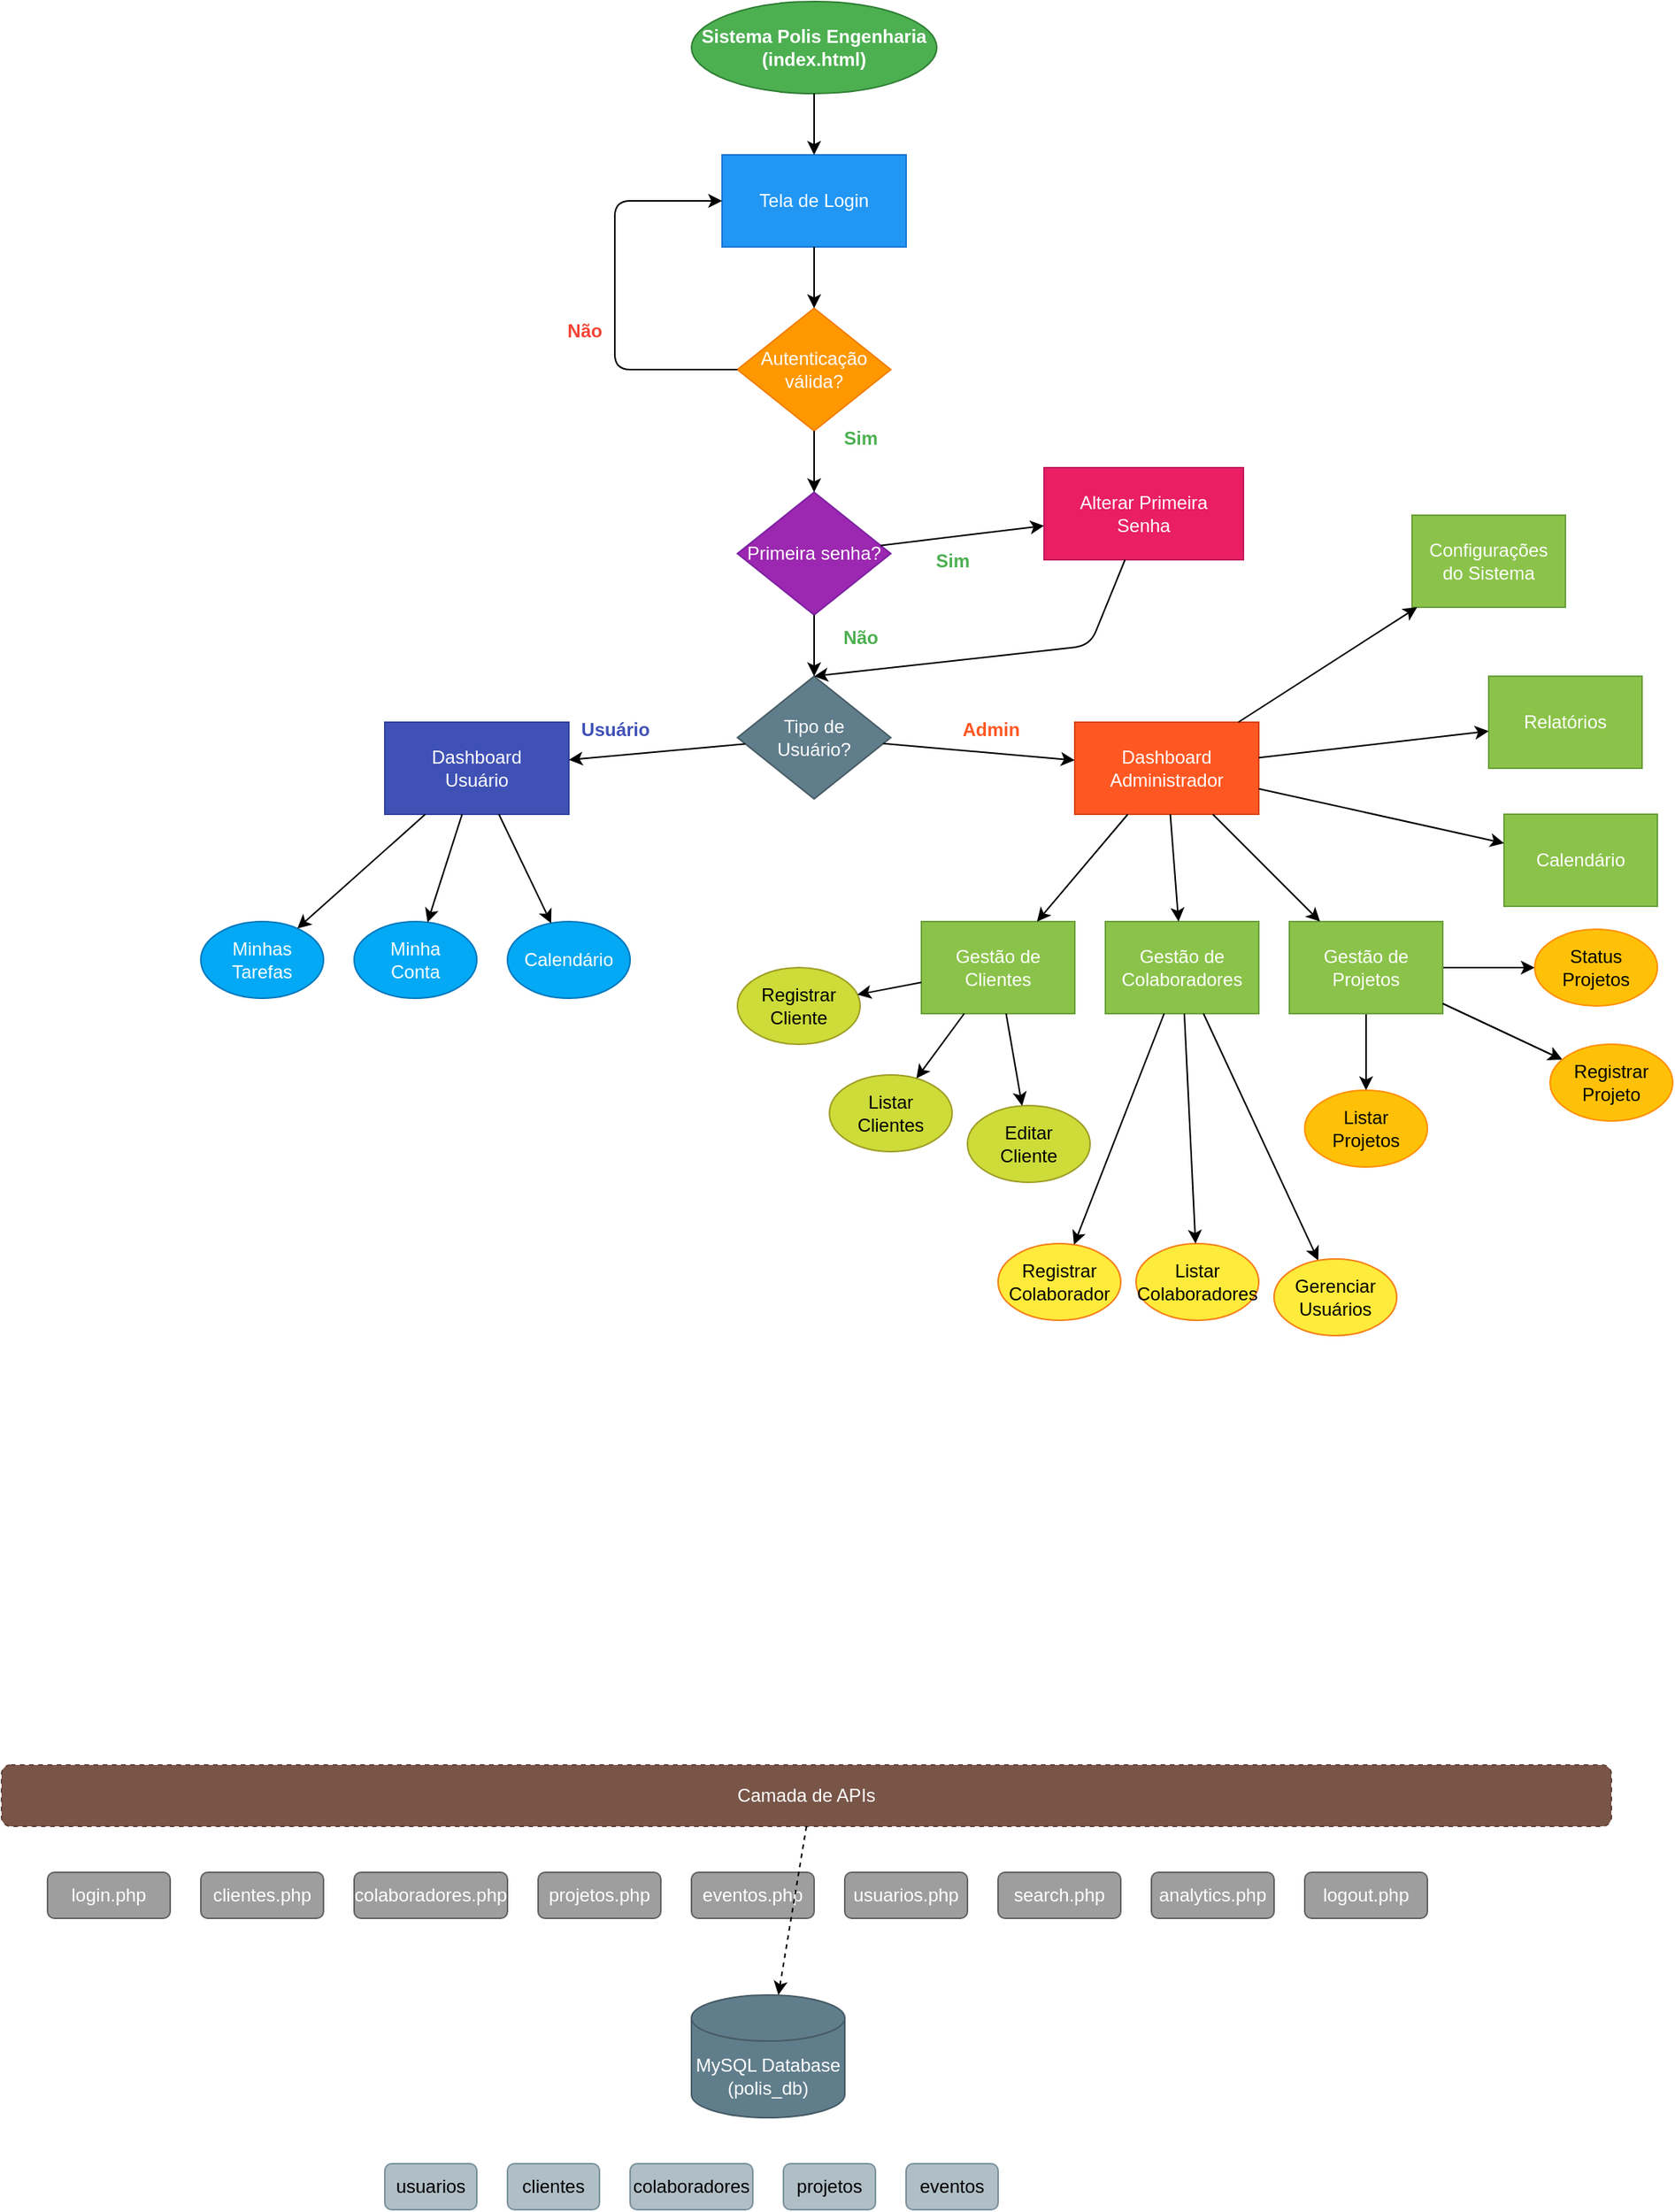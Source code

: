 <mxfile version="28.1.0">
  <diagram name="Sistema Polis - Fluxo Completo" id="sistema-polis-completo">
    <mxGraphModel dx="1579" dy="860" grid="1" gridSize="10" guides="1" tooltips="1" connect="1" arrows="1" fold="1" page="1" pageScale="1" pageWidth="1169" pageHeight="827" math="0" shadow="0">
      <root>
        <mxCell id="0" />
        <mxCell id="1" parent="0" />
        <mxCell id="inicio" value="Sistema Polis Engenharia&#xa;(index.html)" style="ellipse;whiteSpace=wrap;html=1;fillColor=#4CAF50;strokeColor=#2E7D32;fontColor=white;fontStyle=1;" parent="1" vertex="1">
          <mxGeometry x="500" y="50" width="160" height="60" as="geometry" />
        </mxCell>
        <mxCell id="login-page" value="Tela de Login" style="whiteSpace=wrap;html=1;fillColor=#2196F3;strokeColor=#1976D2;fontColor=white;" parent="1" vertex="1">
          <mxGeometry x="520" y="150" width="120" height="60" as="geometry" />
        </mxCell>
        <mxCell id="auth-decision" value="Autenticação&#xa;válida?" style="rhombus;whiteSpace=wrap;html=1;fillColor=#FF9800;strokeColor=#F57C00;fontColor=white;" parent="1" vertex="1">
          <mxGeometry x="530" y="250" width="100" height="80" as="geometry" />
        </mxCell>
        <mxCell id="first-password" value="Primeira senha?" style="rhombus;whiteSpace=wrap;html=1;fillColor=#9C27B0;strokeColor=#7B1FA2;fontColor=white;" parent="1" vertex="1">
          <mxGeometry x="530" y="370" width="100" height="80" as="geometry" />
        </mxCell>
        <mxCell id="change-password" value="Alterar Primeira&#xa;Senha" style="whiteSpace=wrap;html=1;fillColor=#E91E63;strokeColor=#C2185B;fontColor=white;" parent="1" vertex="1">
          <mxGeometry x="730" y="354" width="130" height="60" as="geometry" />
        </mxCell>
        <mxCell id="user-type" value="Tipo de&#xa;Usuário?" style="rhombus;whiteSpace=wrap;html=1;fillColor=#607D8B;strokeColor=#455A64;fontColor=white;" parent="1" vertex="1">
          <mxGeometry x="530" y="490" width="100" height="80" as="geometry" />
        </mxCell>
        <mxCell id="admin-dashboard" value="Dashboard&#xa;Administrador" style="whiteSpace=wrap;html=1;fillColor=#FF5722;strokeColor=#D84315;fontColor=white;" parent="1" vertex="1">
          <mxGeometry x="750" y="520" width="120" height="60" as="geometry" />
        </mxCell>
        <mxCell id="user-dashboard" value="Dashboard&#xa;Usuário" style="whiteSpace=wrap;html=1;fillColor=#3F51B5;strokeColor=#303F9F;fontColor=white;" parent="1" vertex="1">
          <mxGeometry x="300" y="520" width="120" height="60" as="geometry" />
        </mxCell>
        <mxCell id="admin-clients" value="Gestão de&#xa;Clientes" style="whiteSpace=wrap;html=1;fillColor=#8BC34A;strokeColor=#689F38;fontColor=white;" parent="1" vertex="1">
          <mxGeometry x="650" y="650" width="100" height="60" as="geometry" />
        </mxCell>
        <mxCell id="admin-employees" value="Gestão de&#xa;Colaboradores" style="whiteSpace=wrap;html=1;fillColor=#8BC34A;strokeColor=#689F38;fontColor=white;" parent="1" vertex="1">
          <mxGeometry x="770" y="650" width="100" height="60" as="geometry" />
        </mxCell>
        <mxCell id="iRRItB-324W6isLCe0-g-3" style="edgeStyle=orthogonalEdgeStyle;rounded=0;orthogonalLoop=1;jettySize=auto;html=1;" edge="1" parent="1" source="admin-projects" target="list-projects">
          <mxGeometry relative="1" as="geometry" />
        </mxCell>
        <mxCell id="iRRItB-324W6isLCe0-g-5" style="edgeStyle=orthogonalEdgeStyle;rounded=0;orthogonalLoop=1;jettySize=auto;html=1;entryX=0;entryY=0.5;entryDx=0;entryDy=0;" edge="1" parent="1" source="admin-projects" target="project-status">
          <mxGeometry relative="1" as="geometry" />
        </mxCell>
        <mxCell id="admin-projects" value="Gestão de&#xa;Projetos" style="whiteSpace=wrap;html=1;fillColor=#8BC34A;strokeColor=#689F38;fontColor=white;" parent="1" vertex="1">
          <mxGeometry x="890" y="650" width="100" height="60" as="geometry" />
        </mxCell>
        <mxCell id="calendar" value="Calendário" style="whiteSpace=wrap;html=1;fillColor=#8BC34A;strokeColor=#689F38;fontColor=white;" parent="1" vertex="1">
          <mxGeometry x="1030" y="580" width="100" height="60" as="geometry" />
        </mxCell>
        <mxCell id="settings" value="Configurações&#xa;do Sistema" style="whiteSpace=wrap;html=1;fillColor=#8BC34A;strokeColor=#689F38;fontColor=white;" parent="1" vertex="1">
          <mxGeometry x="970" y="385" width="100" height="60" as="geometry" />
        </mxCell>
        <mxCell id="reports" value="Relatórios" style="whiteSpace=wrap;html=1;fillColor=#8BC34A;strokeColor=#689F38;fontColor=white;" parent="1" vertex="1">
          <mxGeometry x="1020" y="490" width="100" height="60" as="geometry" />
        </mxCell>
        <mxCell id="register-client" value="Registrar&#xa;Cliente" style="ellipse;whiteSpace=wrap;html=1;fillColor=#CDDC39;strokeColor=#9E9D24;fontColor=black;" parent="1" vertex="1">
          <mxGeometry x="530" y="680" width="80" height="50" as="geometry" />
        </mxCell>
        <mxCell id="list-clients" value="Listar&#xa;Clientes" style="ellipse;whiteSpace=wrap;html=1;fillColor=#CDDC39;strokeColor=#9E9D24;fontColor=black;" parent="1" vertex="1">
          <mxGeometry x="590" y="750" width="80" height="50" as="geometry" />
        </mxCell>
        <mxCell id="edit-client" value="Editar&#xa;Cliente" style="ellipse;whiteSpace=wrap;html=1;fillColor=#CDDC39;strokeColor=#9E9D24;fontColor=black;" parent="1" vertex="1">
          <mxGeometry x="680" y="770" width="80" height="50" as="geometry" />
        </mxCell>
        <mxCell id="register-employee" value="Registrar&#xa;Colaborador" style="ellipse;whiteSpace=wrap;html=1;fillColor=#FFEB3B;strokeColor=#F57F17;fontColor=black;" parent="1" vertex="1">
          <mxGeometry x="700" y="860" width="80" height="50" as="geometry" />
        </mxCell>
        <mxCell id="list-employees" value="Listar&#xa;Colaboradores" style="ellipse;whiteSpace=wrap;html=1;fillColor=#FFEB3B;strokeColor=#F57F17;fontColor=black;" parent="1" vertex="1">
          <mxGeometry x="790" y="860" width="80" height="50" as="geometry" />
        </mxCell>
        <mxCell id="list-projects" value="Listar&#xa;Projetos" style="ellipse;whiteSpace=wrap;html=1;fillColor=#FFC107;strokeColor=#FF8F00;fontColor=black;" parent="1" vertex="1">
          <mxGeometry x="900" y="760" width="80" height="50" as="geometry" />
        </mxCell>
        <mxCell id="project-status" value="Status&#xa;Projetos" style="ellipse;whiteSpace=wrap;html=1;fillColor=#FFC107;strokeColor=#FF8F00;fontColor=black;" parent="1" vertex="1">
          <mxGeometry x="1050" y="655" width="80" height="50" as="geometry" />
        </mxCell>
        <mxCell id="user-tasks" value="Minhas&#xa;Tarefas" style="ellipse;whiteSpace=wrap;html=1;fillColor=#03A9F4;strokeColor=#0277BD;fontColor=white;" parent="1" vertex="1">
          <mxGeometry x="180" y="650" width="80" height="50" as="geometry" />
        </mxCell>
        <mxCell id="user-account" value="Minha&#xa;Conta" style="ellipse;whiteSpace=wrap;html=1;fillColor=#03A9F4;strokeColor=#0277BD;fontColor=white;" parent="1" vertex="1">
          <mxGeometry x="280" y="650" width="80" height="50" as="geometry" />
        </mxCell>
        <mxCell id="user-calendar" value="Calendário" style="ellipse;whiteSpace=wrap;html=1;fillColor=#03A9F4;strokeColor=#0277BD;fontColor=white;" parent="1" vertex="1">
          <mxGeometry x="380" y="650" width="80" height="50" as="geometry" />
        </mxCell>
        <mxCell id="api-layer" value="Camada de APIs" style="rounded=1;whiteSpace=wrap;html=1;fillColor=#795548;strokeColor=#5D4037;fontColor=white;dashed=1;" parent="1" vertex="1">
          <mxGeometry x="50" y="1200" width="1050" height="40" as="geometry" />
        </mxCell>
        <mxCell id="api-login" value="login.php" style="rounded=1;whiteSpace=wrap;html=1;fillColor=#9E9E9E;strokeColor=#616161;fontColor=white;" parent="1" vertex="1">
          <mxGeometry x="80" y="1270" width="80" height="30" as="geometry" />
        </mxCell>
        <mxCell id="api-clients" value="clientes.php" style="rounded=1;whiteSpace=wrap;html=1;fillColor=#9E9E9E;strokeColor=#616161;fontColor=white;" parent="1" vertex="1">
          <mxGeometry x="180" y="1270" width="80" height="30" as="geometry" />
        </mxCell>
        <mxCell id="api-employees" value="colaboradores.php" style="rounded=1;whiteSpace=wrap;html=1;fillColor=#9E9E9E;strokeColor=#616161;fontColor=white;" parent="1" vertex="1">
          <mxGeometry x="280" y="1270" width="100" height="30" as="geometry" />
        </mxCell>
        <mxCell id="api-projects" value="projetos.php" style="rounded=1;whiteSpace=wrap;html=1;fillColor=#9E9E9E;strokeColor=#616161;fontColor=white;" parent="1" vertex="1">
          <mxGeometry x="400" y="1270" width="80" height="30" as="geometry" />
        </mxCell>
        <mxCell id="api-events" value="eventos.php" style="rounded=1;whiteSpace=wrap;html=1;fillColor=#9E9E9E;strokeColor=#616161;fontColor=white;" parent="1" vertex="1">
          <mxGeometry x="500" y="1270" width="80" height="30" as="geometry" />
        </mxCell>
        <mxCell id="api-users" value="usuarios.php" style="rounded=1;whiteSpace=wrap;html=1;fillColor=#9E9E9E;strokeColor=#616161;fontColor=white;" parent="1" vertex="1">
          <mxGeometry x="600" y="1270" width="80" height="30" as="geometry" />
        </mxCell>
        <mxCell id="api-search" value="search.php" style="rounded=1;whiteSpace=wrap;html=1;fillColor=#9E9E9E;strokeColor=#616161;fontColor=white;" parent="1" vertex="1">
          <mxGeometry x="700" y="1270" width="80" height="30" as="geometry" />
        </mxCell>
        <mxCell id="api-analytics" value="analytics.php" style="rounded=1;whiteSpace=wrap;html=1;fillColor=#9E9E9E;strokeColor=#616161;fontColor=white;" parent="1" vertex="1">
          <mxGeometry x="800" y="1270" width="80" height="30" as="geometry" />
        </mxCell>
        <mxCell id="api-logout" value="logout.php" style="rounded=1;whiteSpace=wrap;html=1;fillColor=#9E9E9E;strokeColor=#616161;fontColor=white;" parent="1" vertex="1">
          <mxGeometry x="900" y="1270" width="80" height="30" as="geometry" />
        </mxCell>
        <mxCell id="database" value="MySQL Database&#xa;(polis_db)" style="shape=cylinder3;whiteSpace=wrap;html=1;boundedLbl=1;backgroundOutline=1;size=15;fillColor=#607D8B;strokeColor=#455A64;fontColor=white;" parent="1" vertex="1">
          <mxGeometry x="500" y="1350" width="100" height="80" as="geometry" />
        </mxCell>
        <mxCell id="table-users" value="usuarios" style="rounded=1;whiteSpace=wrap;html=1;fillColor=#B0BEC5;strokeColor=#78909C;fontColor=black;" parent="1" vertex="1">
          <mxGeometry x="300" y="1460" width="60" height="30" as="geometry" />
        </mxCell>
        <mxCell id="table-clients" value="clientes" style="rounded=1;whiteSpace=wrap;html=1;fillColor=#B0BEC5;strokeColor=#78909C;fontColor=black;" parent="1" vertex="1">
          <mxGeometry x="380" y="1460" width="60" height="30" as="geometry" />
        </mxCell>
        <mxCell id="table-employees" value="colaboradores" style="rounded=1;whiteSpace=wrap;html=1;fillColor=#B0BEC5;strokeColor=#78909C;fontColor=black;" parent="1" vertex="1">
          <mxGeometry x="460" y="1460" width="80" height="30" as="geometry" />
        </mxCell>
        <mxCell id="table-projects" value="projetos" style="rounded=1;whiteSpace=wrap;html=1;fillColor=#B0BEC5;strokeColor=#78909C;fontColor=black;" parent="1" vertex="1">
          <mxGeometry x="560" y="1460" width="60" height="30" as="geometry" />
        </mxCell>
        <mxCell id="table-events" value="eventos" style="rounded=1;whiteSpace=wrap;html=1;fillColor=#B0BEC5;strokeColor=#78909C;fontColor=black;" parent="1" vertex="1">
          <mxGeometry x="640" y="1460" width="60" height="30" as="geometry" />
        </mxCell>
        <mxCell id="edge1" parent="1" source="inicio" target="login-page" edge="1">
          <mxGeometry relative="1" as="geometry" />
        </mxCell>
        <mxCell id="edge2" parent="1" source="login-page" target="auth-decision" edge="1">
          <mxGeometry relative="1" as="geometry" />
        </mxCell>
        <mxCell id="edge3" parent="1" source="auth-decision" target="first-password" edge="1">
          <mxGeometry relative="1" as="geometry" />
        </mxCell>
        <mxCell id="edge4" parent="1" source="auth-decision" target="login-page" edge="1">
          <mxGeometry relative="1" as="geometry">
            <mxPoint x="450" y="290" as="targetPoint" />
            <Array as="points">
              <mxPoint x="450" y="290" />
              <mxPoint x="450" y="180" />
            </Array>
          </mxGeometry>
        </mxCell>
        <mxCell id="edge5" parent="1" source="first-password" target="change-password" edge="1">
          <mxGeometry relative="1" as="geometry" />
        </mxCell>
        <mxCell id="edge6" parent="1" source="first-password" target="user-type" edge="1">
          <mxGeometry relative="1" as="geometry" />
        </mxCell>
        <mxCell id="edge7" parent="1" source="change-password" edge="1">
          <mxGeometry relative="1" as="geometry">
            <Array as="points">
              <mxPoint x="760" y="470" />
            </Array>
            <mxPoint x="580" y="490" as="targetPoint" />
          </mxGeometry>
        </mxCell>
        <mxCell id="edge8" parent="1" source="user-type" target="admin-dashboard" edge="1">
          <mxGeometry relative="1" as="geometry" />
        </mxCell>
        <mxCell id="edge9" parent="1" source="user-type" target="user-dashboard" edge="1">
          <mxGeometry relative="1" as="geometry" />
        </mxCell>
        <mxCell id="edge10" parent="1" source="admin-dashboard" target="admin-clients" edge="1">
          <mxGeometry relative="1" as="geometry" />
        </mxCell>
        <mxCell id="edge11" parent="1" source="admin-dashboard" target="admin-employees" edge="1">
          <mxGeometry relative="1" as="geometry" />
        </mxCell>
        <mxCell id="edge12" parent="1" source="admin-dashboard" target="admin-projects" edge="1">
          <mxGeometry relative="1" as="geometry" />
        </mxCell>
        <mxCell id="edge13" parent="1" source="admin-dashboard" target="calendar" edge="1">
          <mxGeometry relative="1" as="geometry" />
        </mxCell>
        <mxCell id="edge14" parent="1" source="admin-dashboard" target="settings" edge="1">
          <mxGeometry relative="1" as="geometry" />
        </mxCell>
        <mxCell id="edge15" parent="1" source="admin-dashboard" target="reports" edge="1">
          <mxGeometry relative="1" as="geometry" />
        </mxCell>
        <mxCell id="edge16" parent="1" source="user-dashboard" target="user-tasks" edge="1">
          <mxGeometry relative="1" as="geometry" />
        </mxCell>
        <mxCell id="edge17" parent="1" source="user-dashboard" target="user-account" edge="1">
          <mxGeometry relative="1" as="geometry" />
        </mxCell>
        <mxCell id="edge18" parent="1" source="user-dashboard" target="user-calendar" edge="1">
          <mxGeometry relative="1" as="geometry" />
        </mxCell>
        <mxCell id="edge19" parent="1" source="admin-clients" target="register-client" edge="1">
          <mxGeometry relative="1" as="geometry" />
        </mxCell>
        <mxCell id="edge20" parent="1" source="admin-clients" target="list-clients" edge="1">
          <mxGeometry relative="1" as="geometry" />
        </mxCell>
        <mxCell id="edge21" parent="1" source="admin-clients" target="edit-client" edge="1">
          <mxGeometry relative="1" as="geometry" />
        </mxCell>
        <mxCell id="edge22" parent="1" source="admin-employees" target="register-employee" edge="1">
          <mxGeometry relative="1" as="geometry" />
        </mxCell>
        <mxCell id="edge23" parent="1" source="admin-employees" target="list-employees" edge="1">
          <mxGeometry relative="1" as="geometry" />
        </mxCell>
        <mxCell id="edge24" parent="1" source="admin-employees" target="manage-users" edge="1">
          <mxGeometry relative="1" as="geometry" />
        </mxCell>
        <mxCell id="edge25" parent="1" source="admin-projects" target="register-project" edge="1">
          <mxGeometry relative="1" as="geometry" />
        </mxCell>
        <mxCell id="edge28" style="dashed=1;exitX=0.5;exitY=1;exitDx=0;exitDy=0;" parent="1" source="api-layer" target="database" edge="1">
          <mxGeometry relative="1" as="geometry">
            <mxPoint x="570" y="1270" as="sourcePoint" />
          </mxGeometry>
        </mxCell>
        <mxCell id="label1" value="Sim" style="text;html=1;align=center;verticalAlign=middle;resizable=0;points=[];autosize=1;strokeColor=none;fillColor=none;fontColor=#4CAF50;fontStyle=1;" parent="1" vertex="1">
          <mxGeometry x="590" y="320" width="40" height="30" as="geometry" />
        </mxCell>
        <mxCell id="label2" value="Não" style="text;html=1;align=center;verticalAlign=middle;resizable=0;points=[];autosize=1;strokeColor=none;fillColor=none;fontColor=#F44336;fontStyle=1;" parent="1" vertex="1">
          <mxGeometry x="410" y="250" width="40" height="30" as="geometry" />
        </mxCell>
        <mxCell id="label3" value="Sim" style="text;html=1;align=center;verticalAlign=middle;resizable=0;points=[];autosize=1;strokeColor=none;fillColor=none;fontColor=#4CAF50;fontStyle=1;" parent="1" vertex="1">
          <mxGeometry x="650" y="400" width="40" height="30" as="geometry" />
        </mxCell>
        <mxCell id="label4" value="Não" style="text;html=1;align=center;verticalAlign=middle;resizable=0;points=[];autosize=1;strokeColor=none;fillColor=none;fontColor=#4CAF50;fontStyle=1;" parent="1" vertex="1">
          <mxGeometry x="590" y="450" width="40" height="30" as="geometry" />
        </mxCell>
        <mxCell id="label5" value="Admin" style="text;html=1;align=center;verticalAlign=middle;resizable=0;points=[];autosize=1;strokeColor=none;fillColor=none;fontColor=#FF5722;fontStyle=1;" parent="1" vertex="1">
          <mxGeometry x="670" y="510" width="50" height="30" as="geometry" />
        </mxCell>
        <mxCell id="label6" value="Usuário" style="text;html=1;align=center;verticalAlign=middle;resizable=0;points=[];autosize=1;strokeColor=none;fillColor=none;fontColor=#3F51B5;fontStyle=1;" parent="1" vertex="1">
          <mxGeometry x="420" y="510" width="60" height="30" as="geometry" />
        </mxCell>
        <mxCell id="manage-users" value="Gerenciar&#xa;Usuários" style="ellipse;whiteSpace=wrap;html=1;fillColor=#FFEB3B;strokeColor=#F57F17;fontColor=black;" parent="1" vertex="1">
          <mxGeometry x="880" y="870" width="80" height="50" as="geometry" />
        </mxCell>
        <mxCell id="iRRItB-324W6isLCe0-g-2" value="" edge="1" parent="1" source="admin-projects" target="register-project">
          <mxGeometry relative="1" as="geometry">
            <mxPoint x="945" y="710" as="sourcePoint" />
            <mxPoint x="1006" y="1050" as="targetPoint" />
          </mxGeometry>
        </mxCell>
        <mxCell id="register-project" value="Registrar&#xa;Projeto" style="ellipse;whiteSpace=wrap;html=1;fillColor=#FFC107;strokeColor=#FF8F00;fontColor=black;" parent="1" vertex="1">
          <mxGeometry x="1060" y="730" width="80" height="50" as="geometry" />
        </mxCell>
      </root>
    </mxGraphModel>
  </diagram>
</mxfile>
